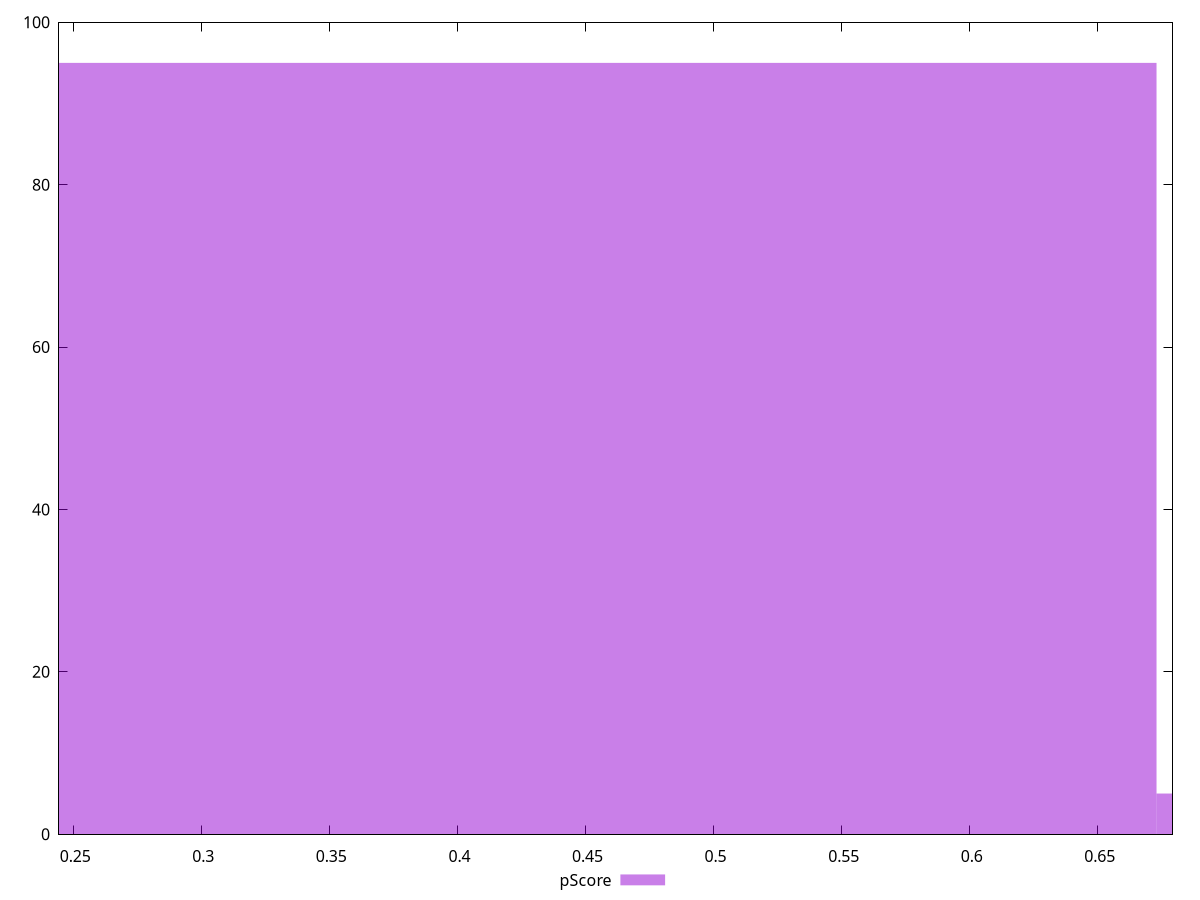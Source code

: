 reset

$pScore <<EOF
0.4486030154678302 95
0.8972060309356604 5
EOF

set key outside below
set boxwidth 0.4486030154678302
set xrange [0.24447509805739986:0.679138324734899]
set yrange [0:100]
set trange [0:100]
set style fill transparent solid 0.5 noborder
set terminal svg size 640, 490 enhanced background rgb 'white'
set output "reprap/cumulative-layout-shift/samples/pages+cached+nointeractive/pScore/histogram.svg"

plot $pScore title "pScore" with boxes

reset
